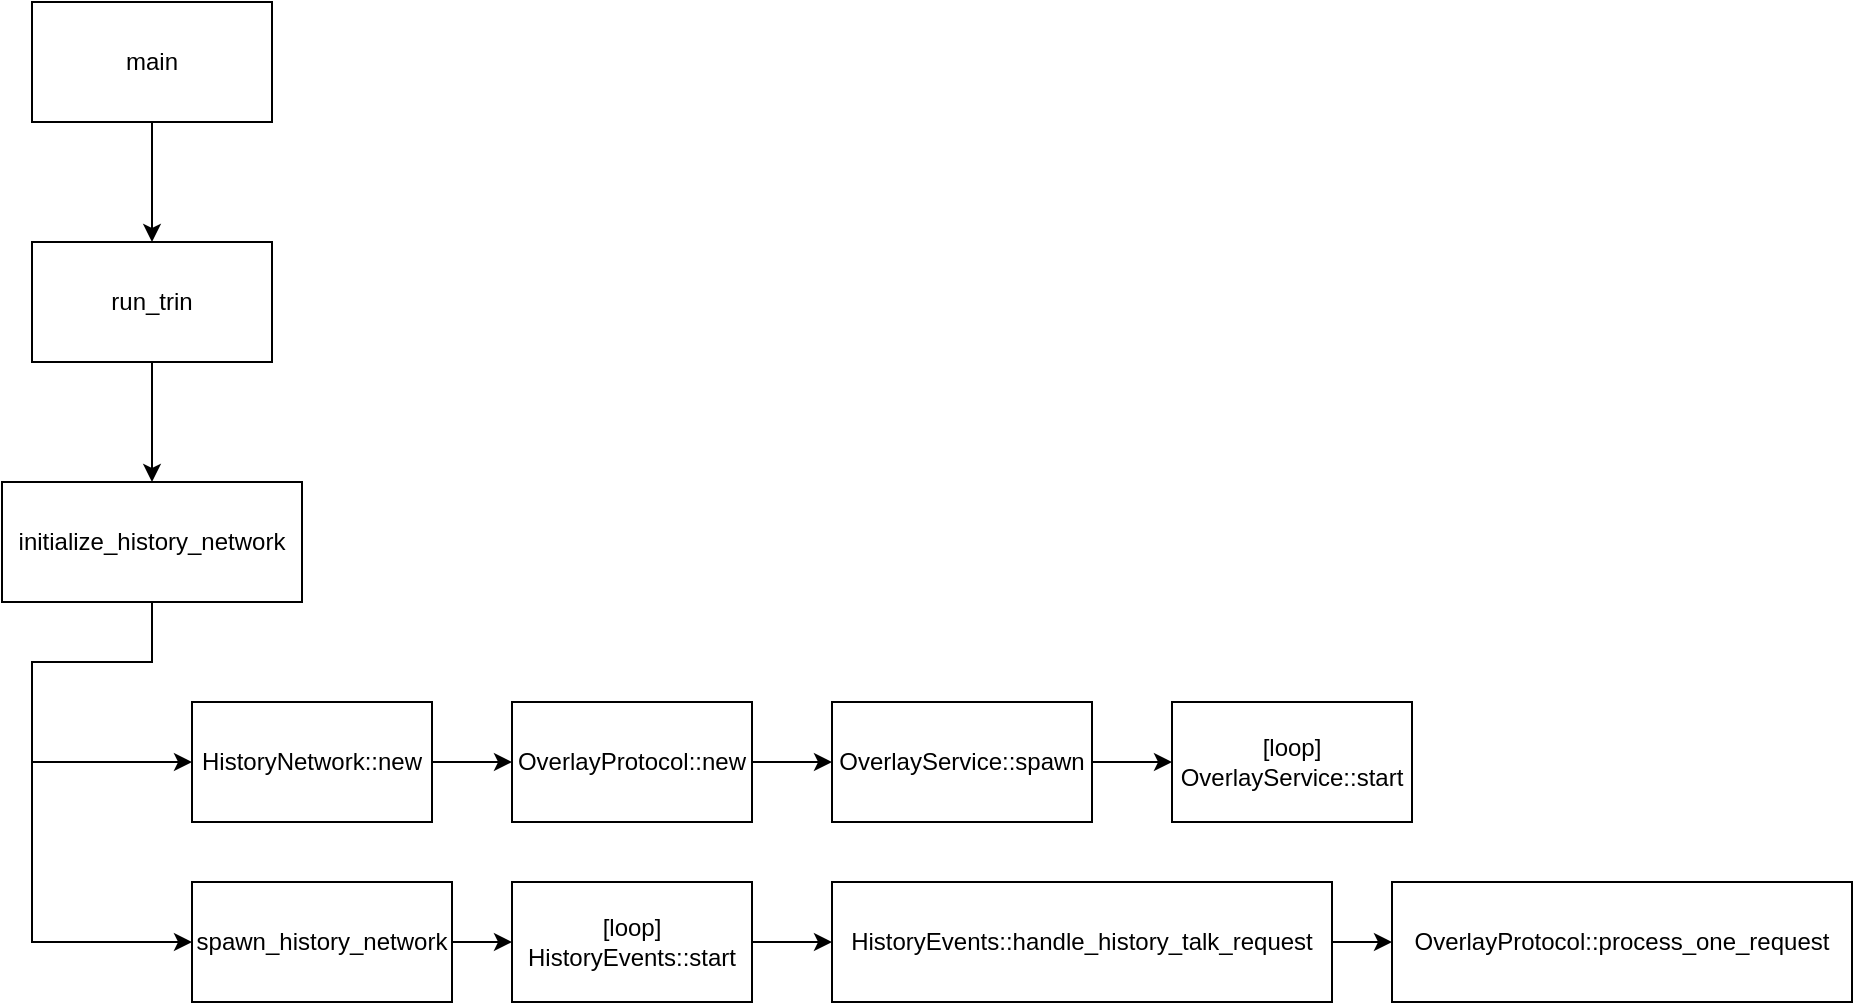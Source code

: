 <mxfile version="21.6.8" type="github">
  <diagram name="Page-1" id="VJ6hSyN0_-9E2tcm2tPl">
    <mxGraphModel dx="1900" dy="544" grid="1" gridSize="10" guides="1" tooltips="1" connect="1" arrows="1" fold="1" page="1" pageScale="1" pageWidth="850" pageHeight="1100" math="0" shadow="0">
      <root>
        <mxCell id="0" />
        <mxCell id="1" parent="0" />
        <mxCell id="wgOrQeY7sTImsH8X3aAj-4" value="" style="edgeStyle=orthogonalEdgeStyle;rounded=0;orthogonalLoop=1;jettySize=auto;html=1;" parent="1" source="wgOrQeY7sTImsH8X3aAj-1" target="wgOrQeY7sTImsH8X3aAj-2" edge="1">
          <mxGeometry relative="1" as="geometry" />
        </mxCell>
        <mxCell id="wgOrQeY7sTImsH8X3aAj-1" value="main" style="rounded=0;whiteSpace=wrap;html=1;" parent="1" vertex="1">
          <mxGeometry width="120" height="60" as="geometry" />
        </mxCell>
        <mxCell id="wgOrQeY7sTImsH8X3aAj-5" value="" style="edgeStyle=orthogonalEdgeStyle;rounded=0;orthogonalLoop=1;jettySize=auto;html=1;" parent="1" source="wgOrQeY7sTImsH8X3aAj-2" target="wgOrQeY7sTImsH8X3aAj-3" edge="1">
          <mxGeometry relative="1" as="geometry" />
        </mxCell>
        <mxCell id="wgOrQeY7sTImsH8X3aAj-2" value="run_trin" style="whiteSpace=wrap;html=1;" parent="1" vertex="1">
          <mxGeometry y="120" width="120" height="60" as="geometry" />
        </mxCell>
        <mxCell id="wgOrQeY7sTImsH8X3aAj-26" style="edgeStyle=orthogonalEdgeStyle;rounded=0;orthogonalLoop=1;jettySize=auto;html=1;entryX=0;entryY=0.5;entryDx=0;entryDy=0;" parent="1" target="wgOrQeY7sTImsH8X3aAj-6" edge="1">
          <mxGeometry relative="1" as="geometry">
            <mxPoint y="340" as="sourcePoint" />
            <Array as="points">
              <mxPoint y="380" />
            </Array>
          </mxGeometry>
        </mxCell>
        <mxCell id="wgOrQeY7sTImsH8X3aAj-27" style="edgeStyle=orthogonalEdgeStyle;rounded=0;orthogonalLoop=1;jettySize=auto;html=1;entryX=0;entryY=0.5;entryDx=0;entryDy=0;" parent="1" source="wgOrQeY7sTImsH8X3aAj-3" target="wgOrQeY7sTImsH8X3aAj-10" edge="1">
          <mxGeometry relative="1" as="geometry">
            <Array as="points">
              <mxPoint x="60" y="330" />
              <mxPoint y="330" />
              <mxPoint y="470" />
            </Array>
          </mxGeometry>
        </mxCell>
        <mxCell id="wgOrQeY7sTImsH8X3aAj-3" value="initialize_history_network" style="whiteSpace=wrap;html=1;" parent="1" vertex="1">
          <mxGeometry x="-15" y="240" width="150" height="60" as="geometry" />
        </mxCell>
        <mxCell id="wgOrQeY7sTImsH8X3aAj-9" value="" style="edgeStyle=orthogonalEdgeStyle;rounded=0;orthogonalLoop=1;jettySize=auto;html=1;" parent="1" source="wgOrQeY7sTImsH8X3aAj-6" target="wgOrQeY7sTImsH8X3aAj-8" edge="1">
          <mxGeometry relative="1" as="geometry" />
        </mxCell>
        <mxCell id="wgOrQeY7sTImsH8X3aAj-6" value="HistoryNetwork::new" style="whiteSpace=wrap;html=1;" parent="1" vertex="1">
          <mxGeometry x="80" y="350" width="120" height="60" as="geometry" />
        </mxCell>
        <mxCell id="wgOrQeY7sTImsH8X3aAj-22" value="" style="edgeStyle=orthogonalEdgeStyle;rounded=0;orthogonalLoop=1;jettySize=auto;html=1;" parent="1" source="wgOrQeY7sTImsH8X3aAj-8" target="wgOrQeY7sTImsH8X3aAj-21" edge="1">
          <mxGeometry relative="1" as="geometry" />
        </mxCell>
        <mxCell id="wgOrQeY7sTImsH8X3aAj-8" value="OverlayProtocol::new" style="whiteSpace=wrap;html=1;" parent="1" vertex="1">
          <mxGeometry x="240" y="350" width="120" height="60" as="geometry" />
        </mxCell>
        <mxCell id="wgOrQeY7sTImsH8X3aAj-16" value="" style="edgeStyle=orthogonalEdgeStyle;rounded=0;orthogonalLoop=1;jettySize=auto;html=1;" parent="1" source="wgOrQeY7sTImsH8X3aAj-10" target="wgOrQeY7sTImsH8X3aAj-15" edge="1">
          <mxGeometry relative="1" as="geometry" />
        </mxCell>
        <mxCell id="wgOrQeY7sTImsH8X3aAj-10" value="spawn_history_network" style="whiteSpace=wrap;html=1;" parent="1" vertex="1">
          <mxGeometry x="80" y="440" width="130" height="60" as="geometry" />
        </mxCell>
        <mxCell id="wgOrQeY7sTImsH8X3aAj-18" value="" style="edgeStyle=orthogonalEdgeStyle;rounded=0;orthogonalLoop=1;jettySize=auto;html=1;" parent="1" source="wgOrQeY7sTImsH8X3aAj-15" target="wgOrQeY7sTImsH8X3aAj-17" edge="1">
          <mxGeometry relative="1" as="geometry" />
        </mxCell>
        <mxCell id="wgOrQeY7sTImsH8X3aAj-15" value="[loop] HistoryEvents::start" style="whiteSpace=wrap;html=1;" parent="1" vertex="1">
          <mxGeometry x="240" y="440" width="120" height="60" as="geometry" />
        </mxCell>
        <mxCell id="wgOrQeY7sTImsH8X3aAj-20" value="" style="edgeStyle=orthogonalEdgeStyle;rounded=0;orthogonalLoop=1;jettySize=auto;html=1;" parent="1" source="wgOrQeY7sTImsH8X3aAj-17" target="wgOrQeY7sTImsH8X3aAj-19" edge="1">
          <mxGeometry relative="1" as="geometry" />
        </mxCell>
        <mxCell id="wgOrQeY7sTImsH8X3aAj-17" value="HistoryEvents::handle_history_talk_request" style="whiteSpace=wrap;html=1;" parent="1" vertex="1">
          <mxGeometry x="400" y="440" width="250" height="60" as="geometry" />
        </mxCell>
        <mxCell id="wgOrQeY7sTImsH8X3aAj-19" value="OverlayProtocol::process_one_request" style="whiteSpace=wrap;html=1;" parent="1" vertex="1">
          <mxGeometry x="680" y="440" width="230" height="60" as="geometry" />
        </mxCell>
        <mxCell id="wgOrQeY7sTImsH8X3aAj-24" value="" style="edgeStyle=orthogonalEdgeStyle;rounded=0;orthogonalLoop=1;jettySize=auto;html=1;" parent="1" source="wgOrQeY7sTImsH8X3aAj-21" target="wgOrQeY7sTImsH8X3aAj-23" edge="1">
          <mxGeometry relative="1" as="geometry" />
        </mxCell>
        <mxCell id="wgOrQeY7sTImsH8X3aAj-21" value="OverlayService::spawn" style="whiteSpace=wrap;html=1;" parent="1" vertex="1">
          <mxGeometry x="400" y="350" width="130" height="60" as="geometry" />
        </mxCell>
        <mxCell id="wgOrQeY7sTImsH8X3aAj-23" value="[loop]&lt;br&gt;&lt;div&gt;OverlayService::start&lt;/div&gt;" style="whiteSpace=wrap;html=1;" parent="1" vertex="1">
          <mxGeometry x="570" y="350" width="120" height="60" as="geometry" />
        </mxCell>
      </root>
    </mxGraphModel>
  </diagram>
</mxfile>
